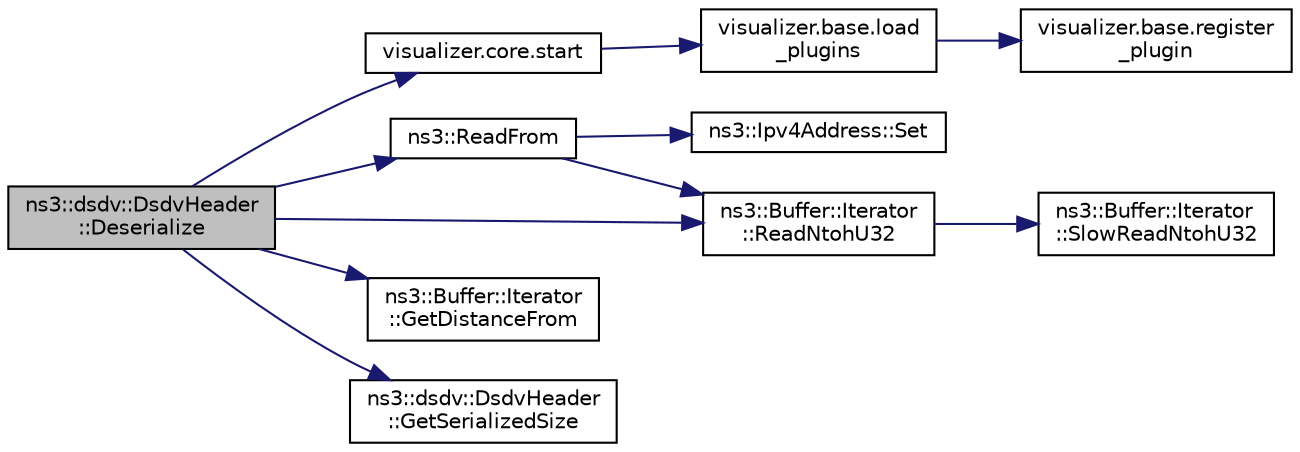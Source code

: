 digraph "ns3::dsdv::DsdvHeader::Deserialize"
{
  edge [fontname="Helvetica",fontsize="10",labelfontname="Helvetica",labelfontsize="10"];
  node [fontname="Helvetica",fontsize="10",shape=record];
  rankdir="LR";
  Node1 [label="ns3::dsdv::DsdvHeader\l::Deserialize",height=0.2,width=0.4,color="black", fillcolor="grey75", style="filled", fontcolor="black"];
  Node1 -> Node2 [color="midnightblue",fontsize="10",style="solid"];
  Node2 [label="visualizer.core.start",height=0.2,width=0.4,color="black", fillcolor="white", style="filled",URL="$df/d6c/namespacevisualizer_1_1core.html#a2a35e5d8a34af358b508dac8635754e0"];
  Node2 -> Node3 [color="midnightblue",fontsize="10",style="solid"];
  Node3 [label="visualizer.base.load\l_plugins",height=0.2,width=0.4,color="black", fillcolor="white", style="filled",URL="$d4/d39/namespacevisualizer_1_1base.html#ad171497a5ff1afe0a73bedaebf35448f"];
  Node3 -> Node4 [color="midnightblue",fontsize="10",style="solid"];
  Node4 [label="visualizer.base.register\l_plugin",height=0.2,width=0.4,color="black", fillcolor="white", style="filled",URL="$d4/d39/namespacevisualizer_1_1base.html#a6b0ffcff1e17ec4027496f50177e5b9e"];
  Node1 -> Node5 [color="midnightblue",fontsize="10",style="solid"];
  Node5 [label="ns3::ReadFrom",height=0.2,width=0.4,color="black", fillcolor="white", style="filled",URL="$d7/d2e/namespacens3.html#aeeba9f1570f031f9e401f76f51943805",tooltip="Read an Ipv4Address from a Buffer. "];
  Node5 -> Node6 [color="midnightblue",fontsize="10",style="solid"];
  Node6 [label="ns3::Ipv4Address::Set",height=0.2,width=0.4,color="black", fillcolor="white", style="filled",URL="$de/d55/classns3_1_1Ipv4Address.html#a7204982c2906b7df3f73739ca472dacb"];
  Node5 -> Node7 [color="midnightblue",fontsize="10",style="solid"];
  Node7 [label="ns3::Buffer::Iterator\l::ReadNtohU32",height=0.2,width=0.4,color="black", fillcolor="white", style="filled",URL="$d0/daf/classns3_1_1Buffer_1_1Iterator.html#af6873e0c53e5338902802dedff2159d1"];
  Node7 -> Node8 [color="midnightblue",fontsize="10",style="solid"];
  Node8 [label="ns3::Buffer::Iterator\l::SlowReadNtohU32",height=0.2,width=0.4,color="black", fillcolor="white", style="filled",URL="$d0/daf/classns3_1_1Buffer_1_1Iterator.html#a5d4d740cc3035f969c34e4dc0bf585aa"];
  Node1 -> Node7 [color="midnightblue",fontsize="10",style="solid"];
  Node1 -> Node9 [color="midnightblue",fontsize="10",style="solid"];
  Node9 [label="ns3::Buffer::Iterator\l::GetDistanceFrom",height=0.2,width=0.4,color="black", fillcolor="white", style="filled",URL="$d0/daf/classns3_1_1Buffer_1_1Iterator.html#a90ff2512ad02e7449ace678d0aaf672a"];
  Node1 -> Node10 [color="midnightblue",fontsize="10",style="solid"];
  Node10 [label="ns3::dsdv::DsdvHeader\l::GetSerializedSize",height=0.2,width=0.4,color="black", fillcolor="white", style="filled",URL="$d0/db8/classns3_1_1dsdv_1_1DsdvHeader.html#a04d8416a137a372ba7c162e68e8aa497"];
}
